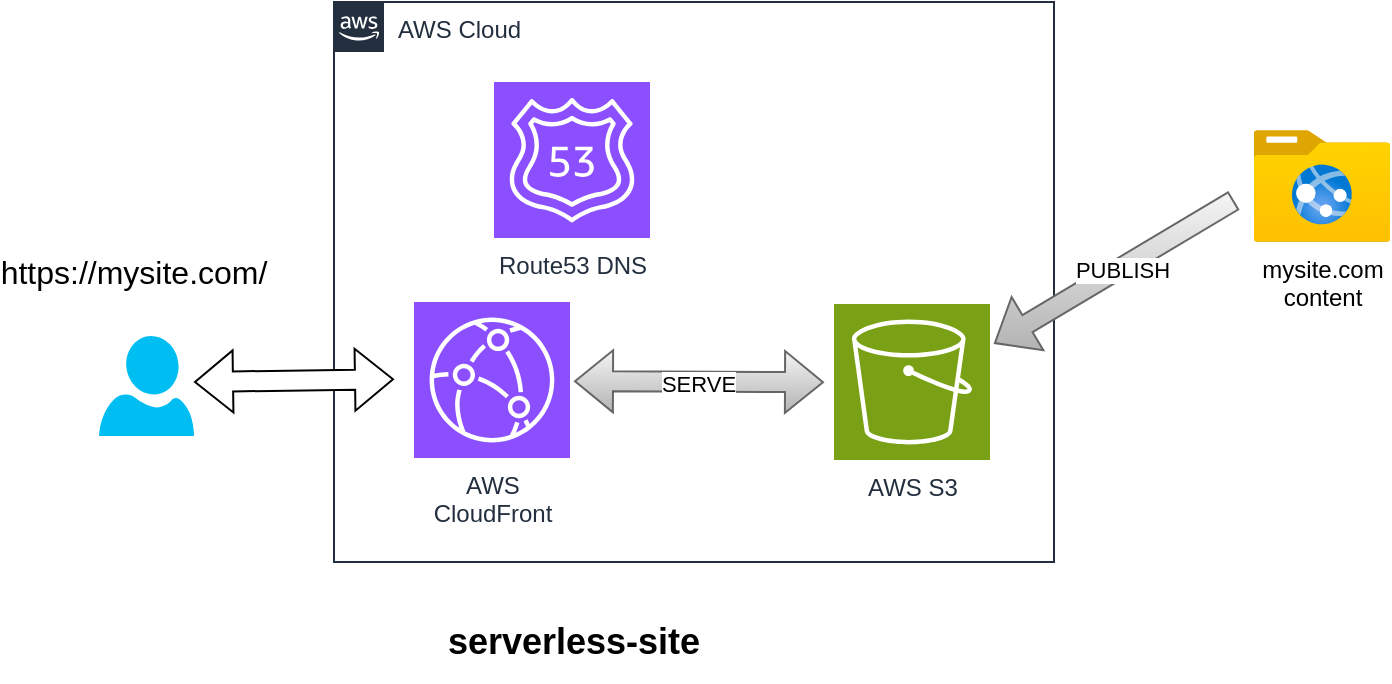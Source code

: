 <mxfile version="26.2.2">
  <diagram name="Page-1" id="PthrOnoRbcr8aWvub0TZ">
    <mxGraphModel dx="1327" dy="627" grid="1" gridSize="10" guides="1" tooltips="1" connect="1" arrows="1" fold="1" page="1" pageScale="1" pageWidth="850" pageHeight="1100" math="0" shadow="0">
      <root>
        <mxCell id="0" />
        <mxCell id="1" parent="0" />
        <mxCell id="sv2aUFSQl7KJcxXByfgZ-1" value="AWS&lt;div&gt;CloudFront&lt;/div&gt;" style="sketch=0;points=[[0,0,0],[0.25,0,0],[0.5,0,0],[0.75,0,0],[1,0,0],[0,1,0],[0.25,1,0],[0.5,1,0],[0.75,1,0],[1,1,0],[0,0.25,0],[0,0.5,0],[0,0.75,0],[1,0.25,0],[1,0.5,0],[1,0.75,0]];outlineConnect=0;fontColor=#232F3E;fillColor=#8C4FFF;strokeColor=#ffffff;dashed=0;verticalLabelPosition=bottom;verticalAlign=top;align=center;html=1;fontSize=12;fontStyle=0;aspect=fixed;shape=mxgraph.aws4.resourceIcon;resIcon=mxgraph.aws4.cloudfront;" vertex="1" parent="1">
          <mxGeometry x="290" y="230" width="78" height="78" as="geometry" />
        </mxCell>
        <mxCell id="sv2aUFSQl7KJcxXByfgZ-6" value="AWS Cloud" style="points=[[0,0],[0.25,0],[0.5,0],[0.75,0],[1,0],[1,0.25],[1,0.5],[1,0.75],[1,1],[0.75,1],[0.5,1],[0.25,1],[0,1],[0,0.75],[0,0.5],[0,0.25]];outlineConnect=0;gradientColor=none;html=1;whiteSpace=wrap;fontSize=12;fontStyle=0;container=1;pointerEvents=0;collapsible=0;recursiveResize=0;shape=mxgraph.aws4.group;grIcon=mxgraph.aws4.group_aws_cloud_alt;strokeColor=#232F3E;fillColor=none;verticalAlign=top;align=left;spacingLeft=30;fontColor=#232F3E;dashed=0;" vertex="1" parent="1">
          <mxGeometry x="250" y="80" width="360" height="280" as="geometry" />
        </mxCell>
        <mxCell id="sv2aUFSQl7KJcxXByfgZ-2" value="AWS S3" style="sketch=0;points=[[0,0,0],[0.25,0,0],[0.5,0,0],[0.75,0,0],[1,0,0],[0,1,0],[0.25,1,0],[0.5,1,0],[0.75,1,0],[1,1,0],[0,0.25,0],[0,0.5,0],[0,0.75,0],[1,0.25,0],[1,0.5,0],[1,0.75,0]];outlineConnect=0;fontColor=#232F3E;fillColor=#7AA116;strokeColor=#ffffff;dashed=0;verticalLabelPosition=bottom;verticalAlign=top;align=center;html=1;fontSize=12;fontStyle=0;aspect=fixed;shape=mxgraph.aws4.resourceIcon;resIcon=mxgraph.aws4.s3;" vertex="1" parent="sv2aUFSQl7KJcxXByfgZ-6">
          <mxGeometry x="250" y="151" width="78" height="78" as="geometry" />
        </mxCell>
        <mxCell id="sv2aUFSQl7KJcxXByfgZ-9" value="" style="shape=flexArrow;endArrow=classic;startArrow=classic;html=1;rounded=0;fillColor=#f5f5f5;fillStyle=cross-hatch;gradientColor=#b3b3b3;strokeColor=#666666;" edge="1" parent="sv2aUFSQl7KJcxXByfgZ-6">
          <mxGeometry width="100" height="100" relative="1" as="geometry">
            <mxPoint x="120" y="189.58" as="sourcePoint" />
            <mxPoint x="245" y="190.08" as="targetPoint" />
          </mxGeometry>
        </mxCell>
        <mxCell id="sv2aUFSQl7KJcxXByfgZ-14" value="SERVE" style="edgeLabel;html=1;align=center;verticalAlign=middle;resizable=0;points=[];" vertex="1" connectable="0" parent="sv2aUFSQl7KJcxXByfgZ-9">
          <mxGeometry x="-0.008" y="-1" relative="1" as="geometry">
            <mxPoint as="offset" />
          </mxGeometry>
        </mxCell>
        <mxCell id="sv2aUFSQl7KJcxXByfgZ-3" value="Route53 DNS" style="sketch=0;points=[[0,0,0],[0.25,0,0],[0.5,0,0],[0.75,0,0],[1,0,0],[0,1,0],[0.25,1,0],[0.5,1,0],[0.75,1,0],[1,1,0],[0,0.25,0],[0,0.5,0],[0,0.75,0],[1,0.25,0],[1,0.5,0],[1,0.75,0]];outlineConnect=0;fontColor=#232F3E;fillColor=#8C4FFF;strokeColor=#ffffff;dashed=0;verticalLabelPosition=bottom;verticalAlign=top;align=center;html=1;fontSize=12;fontStyle=0;aspect=fixed;shape=mxgraph.aws4.resourceIcon;resIcon=mxgraph.aws4.route_53;" vertex="1" parent="sv2aUFSQl7KJcxXByfgZ-6">
          <mxGeometry x="80" y="40" width="78" height="78" as="geometry" />
        </mxCell>
        <mxCell id="sv2aUFSQl7KJcxXByfgZ-8" value="" style="shape=flexArrow;endArrow=classic;startArrow=classic;html=1;rounded=0;fillColor=default;" edge="1" parent="1">
          <mxGeometry width="100" height="100" relative="1" as="geometry">
            <mxPoint x="180" y="270" as="sourcePoint" />
            <mxPoint x="280" y="268.58" as="targetPoint" />
          </mxGeometry>
        </mxCell>
        <mxCell id="sv2aUFSQl7KJcxXByfgZ-10" value="mysite.com&lt;div&gt;content&lt;/div&gt;" style="image;aspect=fixed;html=1;points=[];align=center;fontSize=12;image=img/lib/azure2/general/Folder_Website.svg;" vertex="1" parent="1">
          <mxGeometry x="710" y="144" width="68" height="56.0" as="geometry" />
        </mxCell>
        <mxCell id="sv2aUFSQl7KJcxXByfgZ-11" value="" style="verticalLabelPosition=bottom;html=1;verticalAlign=top;align=center;strokeColor=none;fillColor=#00BEF2;shape=mxgraph.azure.user;" vertex="1" parent="1">
          <mxGeometry x="132.5" y="247" width="47.5" height="50" as="geometry" />
        </mxCell>
        <mxCell id="sv2aUFSQl7KJcxXByfgZ-12" value="https://mysite.com/" style="text;html=1;align=center;verticalAlign=middle;whiteSpace=wrap;rounded=0;fontSize=16;" vertex="1" parent="1">
          <mxGeometry x="120" y="200" width="60" height="30" as="geometry" />
        </mxCell>
        <mxCell id="sv2aUFSQl7KJcxXByfgZ-13" value="" style="shape=flexArrow;endArrow=none;startArrow=block;html=1;rounded=0;fillColor=#f5f5f5;fillStyle=cross-hatch;gradientColor=#b3b3b3;strokeColor=#666666;startFill=0;" edge="1" parent="1">
          <mxGeometry width="100" height="100" relative="1" as="geometry">
            <mxPoint x="580" y="250.79" as="sourcePoint" />
            <mxPoint x="700" y="179.21" as="targetPoint" />
          </mxGeometry>
        </mxCell>
        <mxCell id="sv2aUFSQl7KJcxXByfgZ-15" value="PUBLISH" style="edgeLabel;html=1;align=center;verticalAlign=middle;resizable=0;points=[];" vertex="1" connectable="0" parent="sv2aUFSQl7KJcxXByfgZ-13">
          <mxGeometry x="0.057" y="-1" relative="1" as="geometry">
            <mxPoint as="offset" />
          </mxGeometry>
        </mxCell>
        <mxCell id="sv2aUFSQl7KJcxXByfgZ-17" value="&lt;b&gt;serverless-site&lt;/b&gt;" style="text;html=1;align=center;verticalAlign=middle;whiteSpace=wrap;rounded=0;fontSize=18;" vertex="1" parent="1">
          <mxGeometry x="270" y="380" width="200" height="40" as="geometry" />
        </mxCell>
      </root>
    </mxGraphModel>
  </diagram>
</mxfile>
